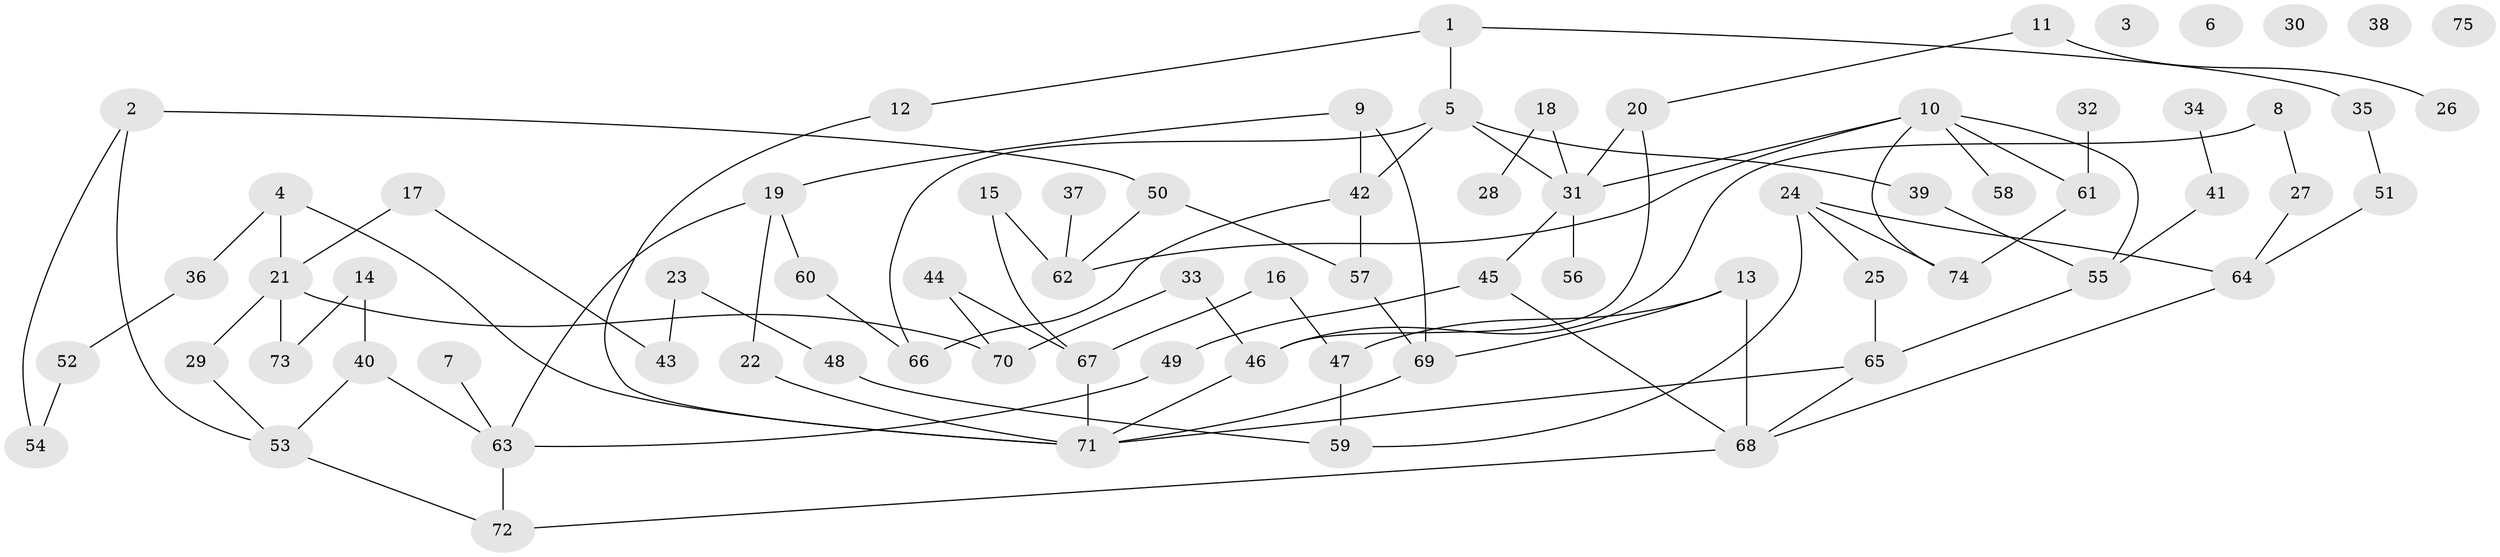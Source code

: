 // Generated by graph-tools (version 1.1) at 2025/33/03/09/25 02:33:34]
// undirected, 75 vertices, 98 edges
graph export_dot {
graph [start="1"]
  node [color=gray90,style=filled];
  1;
  2;
  3;
  4;
  5;
  6;
  7;
  8;
  9;
  10;
  11;
  12;
  13;
  14;
  15;
  16;
  17;
  18;
  19;
  20;
  21;
  22;
  23;
  24;
  25;
  26;
  27;
  28;
  29;
  30;
  31;
  32;
  33;
  34;
  35;
  36;
  37;
  38;
  39;
  40;
  41;
  42;
  43;
  44;
  45;
  46;
  47;
  48;
  49;
  50;
  51;
  52;
  53;
  54;
  55;
  56;
  57;
  58;
  59;
  60;
  61;
  62;
  63;
  64;
  65;
  66;
  67;
  68;
  69;
  70;
  71;
  72;
  73;
  74;
  75;
  1 -- 5;
  1 -- 12;
  1 -- 35;
  2 -- 50;
  2 -- 53;
  2 -- 54;
  4 -- 21;
  4 -- 36;
  4 -- 71;
  5 -- 31;
  5 -- 39;
  5 -- 42;
  5 -- 66;
  7 -- 63;
  8 -- 27;
  8 -- 46;
  9 -- 19;
  9 -- 42;
  9 -- 69;
  10 -- 31;
  10 -- 55;
  10 -- 58;
  10 -- 61;
  10 -- 62;
  10 -- 74;
  11 -- 20;
  11 -- 26;
  12 -- 71;
  13 -- 47;
  13 -- 68;
  13 -- 69;
  14 -- 40;
  14 -- 73;
  15 -- 62;
  15 -- 67;
  16 -- 47;
  16 -- 67;
  17 -- 21;
  17 -- 43;
  18 -- 28;
  18 -- 31;
  19 -- 22;
  19 -- 60;
  19 -- 63;
  20 -- 31;
  20 -- 46;
  21 -- 29;
  21 -- 70;
  21 -- 73;
  22 -- 71;
  23 -- 43;
  23 -- 48;
  24 -- 25;
  24 -- 59;
  24 -- 64;
  24 -- 74;
  25 -- 65;
  27 -- 64;
  29 -- 53;
  31 -- 45;
  31 -- 56;
  32 -- 61;
  33 -- 46;
  33 -- 70;
  34 -- 41;
  35 -- 51;
  36 -- 52;
  37 -- 62;
  39 -- 55;
  40 -- 53;
  40 -- 63;
  41 -- 55;
  42 -- 57;
  42 -- 66;
  44 -- 67;
  44 -- 70;
  45 -- 49;
  45 -- 68;
  46 -- 71;
  47 -- 59;
  48 -- 59;
  49 -- 63;
  50 -- 57;
  50 -- 62;
  51 -- 64;
  52 -- 54;
  53 -- 72;
  55 -- 65;
  57 -- 69;
  60 -- 66;
  61 -- 74;
  63 -- 72;
  64 -- 68;
  65 -- 68;
  65 -- 71;
  67 -- 71;
  68 -- 72;
  69 -- 71;
}
